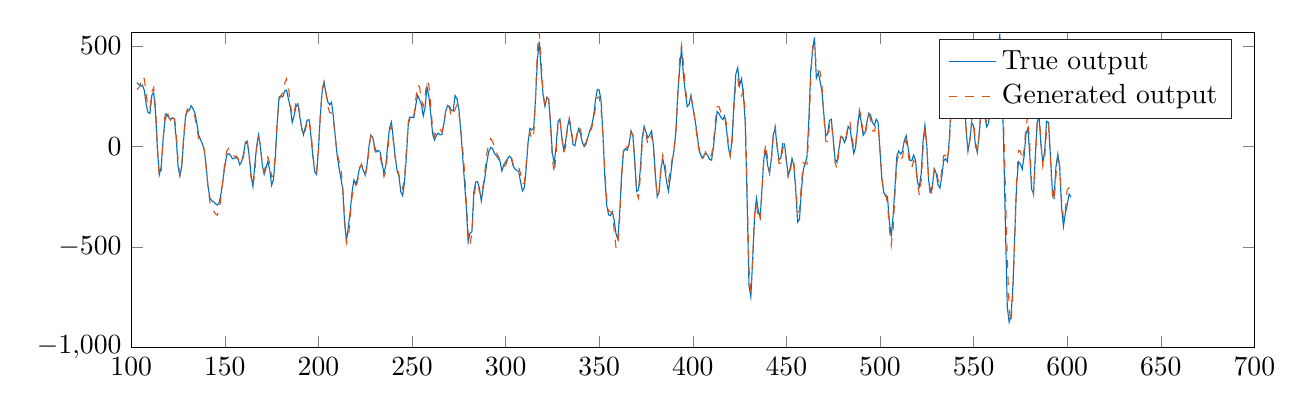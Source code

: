 % This file was created by matlab2tikz.
%
\definecolor{mycolor1}{rgb}{0.0,0.447,0.741}%
\definecolor{mycolor2}{rgb}{0.85,0.325,0.098}%
%
\begin{tikzpicture}

\begin{axis}[%
width=14.264cm,
height=4cm,
at={(0cm,0cm)},
scale only axis,
xmin=100,
xmax=700,
ymin=-1000,
ymax=566.484,
axis background/.style={fill=white},
legend style={legend cell align=left, align=left, draw=white!15!black}
]
\addplot [color=mycolor1]
  table[row sep=crcr]{%
103	316.629\\
104	308.751\\
105	300.085\\
106	304.174\\
107	277.91\\
108	206.522\\
109	168.84\\
110	163.531\\
111	254.211\\
112	266.732\\
113	165.185\\
114	-17.595\\
115	-141.149\\
116	-101.579\\
117	30.72\\
118	129.44\\
119	159.633\\
120	143.626\\
121	132.707\\
122	141.867\\
123	136.583\\
124	42.951\\
125	-96.109\\
126	-147.272\\
127	-99.485\\
128	33.796\\
129	147.691\\
130	174.377\\
131	179.764\\
132	202.175\\
133	187.172\\
134	166.274\\
135	119.194\\
136	57.66\\
137	33.417\\
138	12.553\\
139	-17.577\\
140	-97.49\\
141	-198.111\\
142	-255.244\\
143	-271.057\\
144	-275.241\\
145	-285.434\\
146	-292.074\\
147	-279.959\\
148	-233.867\\
149	-167.03\\
150	-99.998\\
151	-43.431\\
152	-36.082\\
153	-43.899\\
154	-61.747\\
155	-59.98\\
156	-54.648\\
157	-63.032\\
158	-91.417\\
159	-75.258\\
160	-35.425\\
161	20.814\\
162	25.931\\
163	-46.758\\
164	-141.089\\
165	-199.056\\
166	-94.892\\
167	1.679\\
168	57.302\\
169	-3.428\\
170	-91.123\\
171	-139.182\\
172	-108.308\\
173	-74.278\\
174	-118.01\\
175	-193.689\\
176	-163.95\\
177	-51.213\\
178	121.686\\
179	246.0\\
180	250.462\\
181	246.528\\
182	275.387\\
183	279.85\\
184	233.694\\
185	193.408\\
186	118.124\\
187	152.135\\
188	197.518\\
189	211.624\\
190	149.746\\
191	97.779\\
192	57.087\\
193	95.6\\
194	130.802\\
195	132.081\\
196	51.942\\
197	-47.527\\
198	-125.351\\
199	-139.51\\
200	-17.804\\
201	149.511\\
202	271.713\\
203	319.391\\
204	265.724\\
205	221.505\\
206	206.686\\
207	218.711\\
208	147.278\\
209	50.498\\
210	-45.183\\
211	-106.416\\
212	-159.827\\
213	-213.254\\
214	-382.806\\
215	-469.608\\
216	-397.959\\
217	-321.396\\
218	-224.37\\
219	-167.394\\
220	-191.643\\
221	-155.839\\
222	-105.084\\
223	-91.757\\
224	-121.17\\
225	-141.107\\
226	-90.722\\
227	-0.941\\
228	55.478\\
229	44.88\\
230	-0.824\\
231	-26.909\\
232	-20.101\\
233	-29.737\\
234	-83.257\\
235	-135.659\\
236	-95.347\\
237	4.767\\
238	91.236\\
239	120.639\\
240	38.023\\
241	-51.656\\
242	-120.442\\
243	-147.755\\
244	-225.095\\
245	-244.897\\
246	-176.641\\
247	-49.808\\
248	108.284\\
249	145.167\\
250	144.6\\
251	142.004\\
252	204.913\\
253	252.996\\
254	233.379\\
255	208.025\\
256	150.888\\
257	195.741\\
258	295.641\\
259	249.495\\
260	162.748\\
261	61.172\\
262	31.434\\
263	52.931\\
264	65.954\\
265	57.068\\
266	59.676\\
267	110.945\\
268	174.593\\
269	203.24\\
270	198.547\\
271	179.171\\
272	176.178\\
273	252.724\\
274	236.552\\
275	189.337\\
276	84.395\\
277	-42.174\\
278	-174.793\\
279	-304.447\\
280	-475.722\\
281	-431.096\\
282	-424.792\\
283	-229.702\\
284	-177.022\\
285	-176.164\\
286	-207.165\\
287	-271.291\\
288	-209.489\\
289	-149.912\\
290	-78.662\\
291	-25.638\\
292	-5.531\\
293	-11.272\\
294	-34.722\\
295	-45.939\\
296	-59.27\\
297	-73.096\\
298	-122.111\\
299	-92.402\\
300	-77.661\\
301	-61.97\\
302	-48.789\\
303	-58.928\\
304	-96.456\\
305	-113.393\\
306	-119.05\\
307	-125.249\\
308	-177.902\\
309	-222.039\\
310	-206.373\\
311	-109.039\\
312	20.193\\
313	89.192\\
314	81.985\\
315	89.958\\
316	240.657\\
317	433.174\\
318	520.633\\
319	373.889\\
320	257.65\\
321	198.913\\
322	243.455\\
323	233.287\\
324	112.155\\
325	-36.157\\
326	-84.553\\
327	4.491\\
328	123.035\\
329	135.447\\
330	47.316\\
331	-17.557\\
332	19.207\\
333	94.371\\
334	135.349\\
335	75.628\\
336	10.079\\
337	2.674\\
338	50.32\\
339	86.31\\
340	62.971\\
341	19.3\\
342	-1.245\\
343	11.333\\
344	47.427\\
345	78.265\\
346	104.466\\
347	150.578\\
348	230.29\\
349	283.087\\
350	279.803\\
351	226.114\\
352	57.227\\
353	-151.804\\
354	-292.027\\
355	-340.723\\
356	-344.128\\
357	-325.495\\
358	-368.22\\
359	-435.74\\
360	-462.119\\
361	-318.76\\
362	-140.059\\
363	-24.937\\
364	-10.984\\
365	-19.116\\
366	13.252\\
367	77.671\\
368	52.144\\
369	-75.959\\
370	-224.491\\
371	-216.942\\
372	-110.75\\
373	45.279\\
374	99.295\\
375	68.756\\
376	42.925\\
377	55.964\\
378	76.914\\
379	-0.912\\
380	-140.204\\
381	-251.141\\
382	-226.311\\
383	-109.419\\
384	-62.074\\
385	-112.245\\
386	-176.775\\
387	-222.227\\
388	-153.088\\
389	-76.76\\
390	-15.008\\
391	79.826\\
392	268.74\\
393	387.655\\
394	489.069\\
395	351.479\\
396	271.268\\
397	197.46\\
398	208.45\\
399	253.702\\
400	194.068\\
401	142.511\\
402	82.743\\
403	6.925\\
404	-37.792\\
405	-58.976\\
406	-44.892\\
407	-32.957\\
408	-46.295\\
409	-64.905\\
410	-68.924\\
411	-5.47\\
412	86.004\\
413	173.334\\
414	162.885\\
415	143.504\\
416	133.488\\
417	151.378\\
418	85.699\\
419	-5.718\\
420	-48.756\\
421	42.924\\
422	216.908\\
423	360.029\\
424	391.753\\
425	303.355\\
426	336.224\\
427	261.947\\
428	121.028\\
429	-262.588\\
430	-692.66\\
431	-747.814\\
432	-561.218\\
433	-344.688\\
434	-258.317\\
435	-322.143\\
436	-354.51\\
437	-203.535\\
438	-57.264\\
439	-22.885\\
440	-95.717\\
441	-134.527\\
442	-57.317\\
443	57.163\\
444	90.309\\
445	1.009\\
446	-67.187\\
447	-59.113\\
448	12.623\\
449	11.752\\
450	-69.011\\
451	-147.89\\
452	-108.53\\
453	-60.323\\
454	-97.158\\
455	-219.432\\
456	-376.671\\
457	-362.664\\
458	-221.475\\
459	-118.393\\
460	-83.861\\
461	-52.436\\
462	132.711\\
463	378.006\\
464	474.745\\
465	542.154\\
466	339.175\\
467	366.532\\
468	322.826\\
469	272.802\\
470	160.753\\
471	50.533\\
472	63.261\\
473	128.831\\
474	134.769\\
475	35.741\\
476	-65.399\\
477	-80.668\\
478	-16.312\\
479	40.928\\
480	45.974\\
481	19.388\\
482	40.536\\
483	99.918\\
484	86.764\\
485	25.043\\
486	-35.391\\
487	-1.417\\
488	91.584\\
489	172.5\\
490	117.989\\
491	54.681\\
492	68.236\\
493	119.406\\
494	165.544\\
495	154.882\\
496	118.231\\
497	104.373\\
498	134.717\\
499	118.729\\
500	-22.293\\
501	-162.764\\
502	-228.611\\
503	-248.348\\
504	-250.689\\
505	-373.385\\
506	-444.891\\
507	-345.501\\
508	-203.292\\
509	-48.97\\
510	-23.093\\
511	-38.15\\
512	-24.556\\
513	29.716\\
514	53.012\\
515	-6.282\\
516	-68.226\\
517	-71.595\\
518	-43.804\\
519	-68.462\\
520	-177.284\\
521	-201.484\\
522	-134.85\\
523	24.301\\
524	105.86\\
525	5.776\\
526	-171.235\\
527	-224.568\\
528	-197.294\\
529	-111.113\\
530	-133.223\\
531	-190.625\\
532	-208.164\\
533	-151.711\\
534	-72.386\\
535	-61.496\\
536	-76.447\\
537	28.79\\
538	210.431\\
539	323.181\\
540	339.017\\
541	319.724\\
542	284.009\\
543	389.834\\
544	425.422\\
545	249.694\\
546	82.974\\
547	-25.496\\
548	30.753\\
549	117.125\\
550	101.408\\
551	3.222\\
552	-31.749\\
553	64.778\\
554	171.013\\
555	247.678\\
556	147.918\\
557	96.61\\
558	115.605\\
559	221.097\\
560	275.771\\
561	373.891\\
562	401.445\\
563	446.589\\
564	559.328\\
565	331.998\\
566	34.137\\
567	-399.036\\
568	-798.602\\
569	-874.442\\
570	-844.29\\
571	-697.631\\
572	-436.349\\
573	-184.863\\
574	-76.469\\
575	-86.99\\
576	-113.655\\
577	-48.022\\
578	62.878\\
579	89.684\\
580	-40.513\\
581	-213.422\\
582	-233.386\\
583	-41.978\\
584	117.922\\
585	149.846\\
586	5.358\\
587	-81.582\\
588	-21.178\\
589	125.035\\
590	119.685\\
591	-40.898\\
592	-208.215\\
593	-250.353\\
594	-102.982\\
595	-37.936\\
596	-107.559\\
597	-303.642\\
598	-398.096\\
599	-334.474\\
600	-291.612\\
601	-237.5\\
602	-252.909\\
};
\addlegendentry{True output}

\addplot [color=mycolor2, dashed]
  table[row sep=crcr]{%
103	282.893\\
104	290.35\\
105	311.515\\
106	348.094\\
107	335.992\\
108	261.807\\
109	186.391\\
110	189.347\\
111	268.03\\
112	292.063\\
113	188.782\\
114	-5.562\\
115	-150.647\\
116	-123.364\\
117	25.995\\
118	153.174\\
119	183.578\\
120	147.435\\
121	130.311\\
122	152.998\\
123	153.034\\
124	69.168\\
125	-67.478\\
126	-141.22\\
127	-90.804\\
128	43.747\\
129	151.813\\
130	185.848\\
131	175.561\\
132	167.275\\
133	169.099\\
134	146.589\\
135	91.116\\
136	39.971\\
137	19.883\\
138	15.907\\
139	-16.648\\
140	-98.701\\
141	-202.732\\
142	-275.334\\
143	-305.813\\
144	-320.285\\
145	-336.39\\
146	-342.09\\
147	-315.622\\
148	-250.952\\
149	-164.028\\
150	-79.873\\
151	-23.481\\
152	-10.424\\
153	-24.629\\
154	-44.567\\
155	-49.088\\
156	-47.813\\
157	-58.678\\
158	-82.306\\
159	-85.143\\
160	-49.743\\
161	9.719\\
162	21.316\\
163	-48.731\\
164	-155.13\\
165	-202.663\\
166	-131.457\\
167	-9.967\\
168	53.664\\
169	8.034\\
170	-86.678\\
171	-125.364\\
172	-87.914\\
173	-52.839\\
174	-83.746\\
175	-151.06\\
176	-146.639\\
177	-29.471\\
178	131.707\\
179	231.511\\
180	252.407\\
181	270.669\\
182	313.65\\
183	337.077\\
184	295.751\\
185	212.042\\
186	149.336\\
187	167.225\\
188	216.066\\
189	222.476\\
190	162.778\\
191	88.076\\
192	52.239\\
193	79.413\\
194	124.793\\
195	133.623\\
196	73.994\\
197	-29.085\\
198	-119.965\\
199	-126.617\\
200	-19.418\\
201	151.652\\
202	284.758\\
203	319.913\\
204	269.479\\
205	200.834\\
206	168.82\\
207	164.285\\
208	128.538\\
209	44.299\\
210	-34.59\\
211	-72.663\\
212	-106.322\\
213	-206.312\\
214	-365.51\\
215	-482.495\\
216	-458.619\\
217	-351.141\\
218	-246.635\\
219	-208.609\\
220	-206.361\\
221	-168.734\\
222	-111.322\\
223	-88.146\\
224	-115.457\\
225	-143.046\\
226	-105.413\\
227	-15.075\\
228	52.648\\
229	42.901\\
230	-15.135\\
231	-51.488\\
232	-46.507\\
233	-50.894\\
234	-98.404\\
235	-150.405\\
236	-126.177\\
237	-24.326\\
238	79.501\\
239	99.278\\
240	28.152\\
241	-58.481\\
242	-108.516\\
243	-140.064\\
244	-182.898\\
245	-210.347\\
246	-156.6\\
247	-18.452\\
248	116.612\\
249	160.492\\
250	141.446\\
251	152.757\\
252	233.555\\
253	305.76\\
254	297.57\\
255	231.376\\
256	198.49\\
257	252.576\\
258	325.695\\
259	305.211\\
260	204.221\\
261	90.735\\
262	49.543\\
263	72.027\\
264	93.338\\
265	83.112\\
266	72.411\\
267	107.119\\
268	173.11\\
269	208.2\\
270	189.678\\
271	152.267\\
272	149.287\\
273	184.565\\
274	206.743\\
275	169.479\\
276	90.048\\
277	-3.803\\
278	-118.595\\
279	-274.311\\
280	-433.023\\
281	-490.328\\
282	-428.509\\
283	-277.924\\
284	-188.529\\
285	-182.911\\
286	-224.899\\
287	-248.015\\
288	-192.524\\
289	-116.338\\
290	-35.469\\
291	20.053\\
292	38.234\\
293	25.815\\
294	-2.431\\
295	-28.105\\
296	-48.655\\
297	-68.039\\
298	-92.162\\
299	-102.023\\
300	-93.652\\
301	-67.627\\
302	-41.163\\
303	-49.156\\
304	-87.173\\
305	-110.34\\
306	-105.158\\
307	-103.555\\
308	-135.757\\
309	-185.968\\
310	-182.835\\
311	-90.698\\
312	29.462\\
313	71.3\\
314	35.032\\
315	52.081\\
316	246.661\\
317	484.247\\
318	566.484\\
319	432.269\\
320	267.788\\
321	203.183\\
322	243.934\\
323	235.732\\
324	105.868\\
325	-67.173\\
326	-134.249\\
327	-35.184\\
328	105.257\\
329	132.915\\
330	46.752\\
331	-31.61\\
332	-6.397\\
333	88.765\\
334	139.734\\
335	94.184\\
336	20.887\\
337	5.582\\
338	53.806\\
339	98.747\\
340	84.367\\
341	35.459\\
342	6.247\\
343	20.02\\
344	52.199\\
345	72.849\\
346	90.427\\
347	130.743\\
348	191.072\\
349	242.54\\
350	246.724\\
351	183.519\\
352	53.051\\
353	-115.568\\
354	-257.305\\
355	-323.239\\
356	-323.912\\
357	-334.002\\
358	-417.264\\
359	-505.796\\
360	-500.016\\
361	-349.79\\
362	-150.648\\
363	-12.883\\
364	11.033\\
365	-11.795\\
366	11.316\\
367	71.829\\
368	56.756\\
369	-75.48\\
370	-230.818\\
371	-258.219\\
372	-144.37\\
373	23.136\\
374	94.475\\
375	57.603\\
376	10.603\\
377	28.098\\
378	54.166\\
379	-8.149\\
380	-147.921\\
381	-249.968\\
382	-223.058\\
383	-113.173\\
384	-42.004\\
385	-77.036\\
386	-153.671\\
387	-172.941\\
388	-118.356\\
389	-60.809\\
390	-16.428\\
391	73.936\\
392	252.003\\
393	437.828\\
394	504.1\\
395	409.363\\
396	288.186\\
397	224.439\\
398	233.754\\
399	247.978\\
400	205.082\\
401	140.197\\
402	64.896\\
403	-3.461\\
404	-49.307\\
405	-66.844\\
406	-49.082\\
407	-21.871\\
408	-18.556\\
409	-41.781\\
410	-45.083\\
411	16.905\\
412	122.293\\
413	197.473\\
414	197.308\\
415	169.861\\
416	159.791\\
417	160.112\\
418	110.936\\
419	12.714\\
420	-46.133\\
421	23.611\\
422	192.366\\
423	326.336\\
424	337.315\\
425	275.974\\
426	251.164\\
427	276.572\\
428	167.745\\
429	-203.653\\
430	-608.871\\
431	-726.496\\
432	-555.563\\
433	-339.696\\
434	-287.221\\
435	-360.298\\
436	-371.026\\
437	-219.527\\
438	-44.352\\
439	11.992\\
440	-66.07\\
441	-128.835\\
442	-69.114\\
443	54.232\\
444	99.975\\
445	11.142\\
446	-83.928\\
447	-83.624\\
448	-13.223\\
449	3.127\\
450	-79.447\\
451	-158.43\\
452	-135.323\\
453	-61.898\\
454	-75.752\\
455	-202.234\\
456	-328.288\\
457	-321.554\\
458	-190.841\\
459	-80.448\\
460	-88.523\\
461	-87.933\\
462	66.296\\
463	332.703\\
464	499.777\\
465	495.832\\
466	399.855\\
467	375.91\\
468	370.015\\
469	301.11\\
470	152.446\\
471	26.58\\
472	23.533\\
473	102.837\\
474	123.294\\
475	32.634\\
476	-82.98\\
477	-106.522\\
478	-28.753\\
479	49.055\\
480	56.884\\
481	31.34\\
482	51.669\\
483	109.53\\
484	118.036\\
485	53.462\\
486	-15.547\\
487	5.337\\
488	108.244\\
489	181.828\\
490	147.345\\
491	71.353\\
492	49.916\\
493	109.393\\
494	156.917\\
495	133.845\\
496	77.463\\
497	75.563\\
498	113.599\\
499	101.676\\
500	-18.256\\
501	-157.907\\
502	-221.611\\
503	-230.004\\
504	-285.052\\
505	-408.642\\
506	-491.844\\
507	-413.281\\
508	-235.528\\
509	-79.953\\
510	-39.721\\
511	-66.0\\
512	-55.695\\
513	5.384\\
514	32.749\\
515	-29.015\\
516	-100.979\\
517	-105.818\\
518	-70.737\\
519	-90.358\\
520	-185.288\\
521	-241.192\\
522	-172.74\\
523	-9.436\\
524	92.85\\
525	2.913\\
526	-171.548\\
527	-253.527\\
528	-204.259\\
529	-117.172\\
530	-106.227\\
531	-165.731\\
532	-185.815\\
533	-119.519\\
534	-46.127\\
535	-44.419\\
536	-67.335\\
537	1.737\\
538	186.458\\
539	327.018\\
540	338.159\\
541	291.176\\
542	338.406\\
543	451.168\\
544	472.12\\
545	311.703\\
546	94.412\\
547	-24.826\\
548	31.029\\
549	132.361\\
550	126.499\\
551	25.604\\
552	-23.899\\
553	59.052\\
554	196.055\\
555	255.054\\
556	186.964\\
557	107.594\\
558	107.552\\
559	188.486\\
560	268.197\\
561	306.9\\
562	337.723\\
563	396.136\\
564	439.995\\
565	370.284\\
566	130.981\\
567	-212.896\\
568	-558.722\\
569	-806.361\\
570	-875.896\\
571	-737.75\\
572	-451.465\\
573	-169.15\\
574	-20.507\\
575	-24.049\\
576	-66.48\\
577	-16.322\\
578	104.539\\
579	148.292\\
580	9.392\\
581	-192.257\\
582	-238.866\\
583	-77.178\\
584	122.991\\
585	171.237\\
586	22.23\\
587	-100.05\\
588	-57.383\\
589	86.635\\
590	110.932\\
591	-49.792\\
592	-237.567\\
593	-273.772\\
594	-144.626\\
595	-35.693\\
596	-97.717\\
597	-263.2\\
598	-361.109\\
599	-315.422\\
600	-215.151\\
601	-206.419\\
602	-248.434\\
};
\addlegendentry{Generated output}

\end{axis}
\end{tikzpicture}%